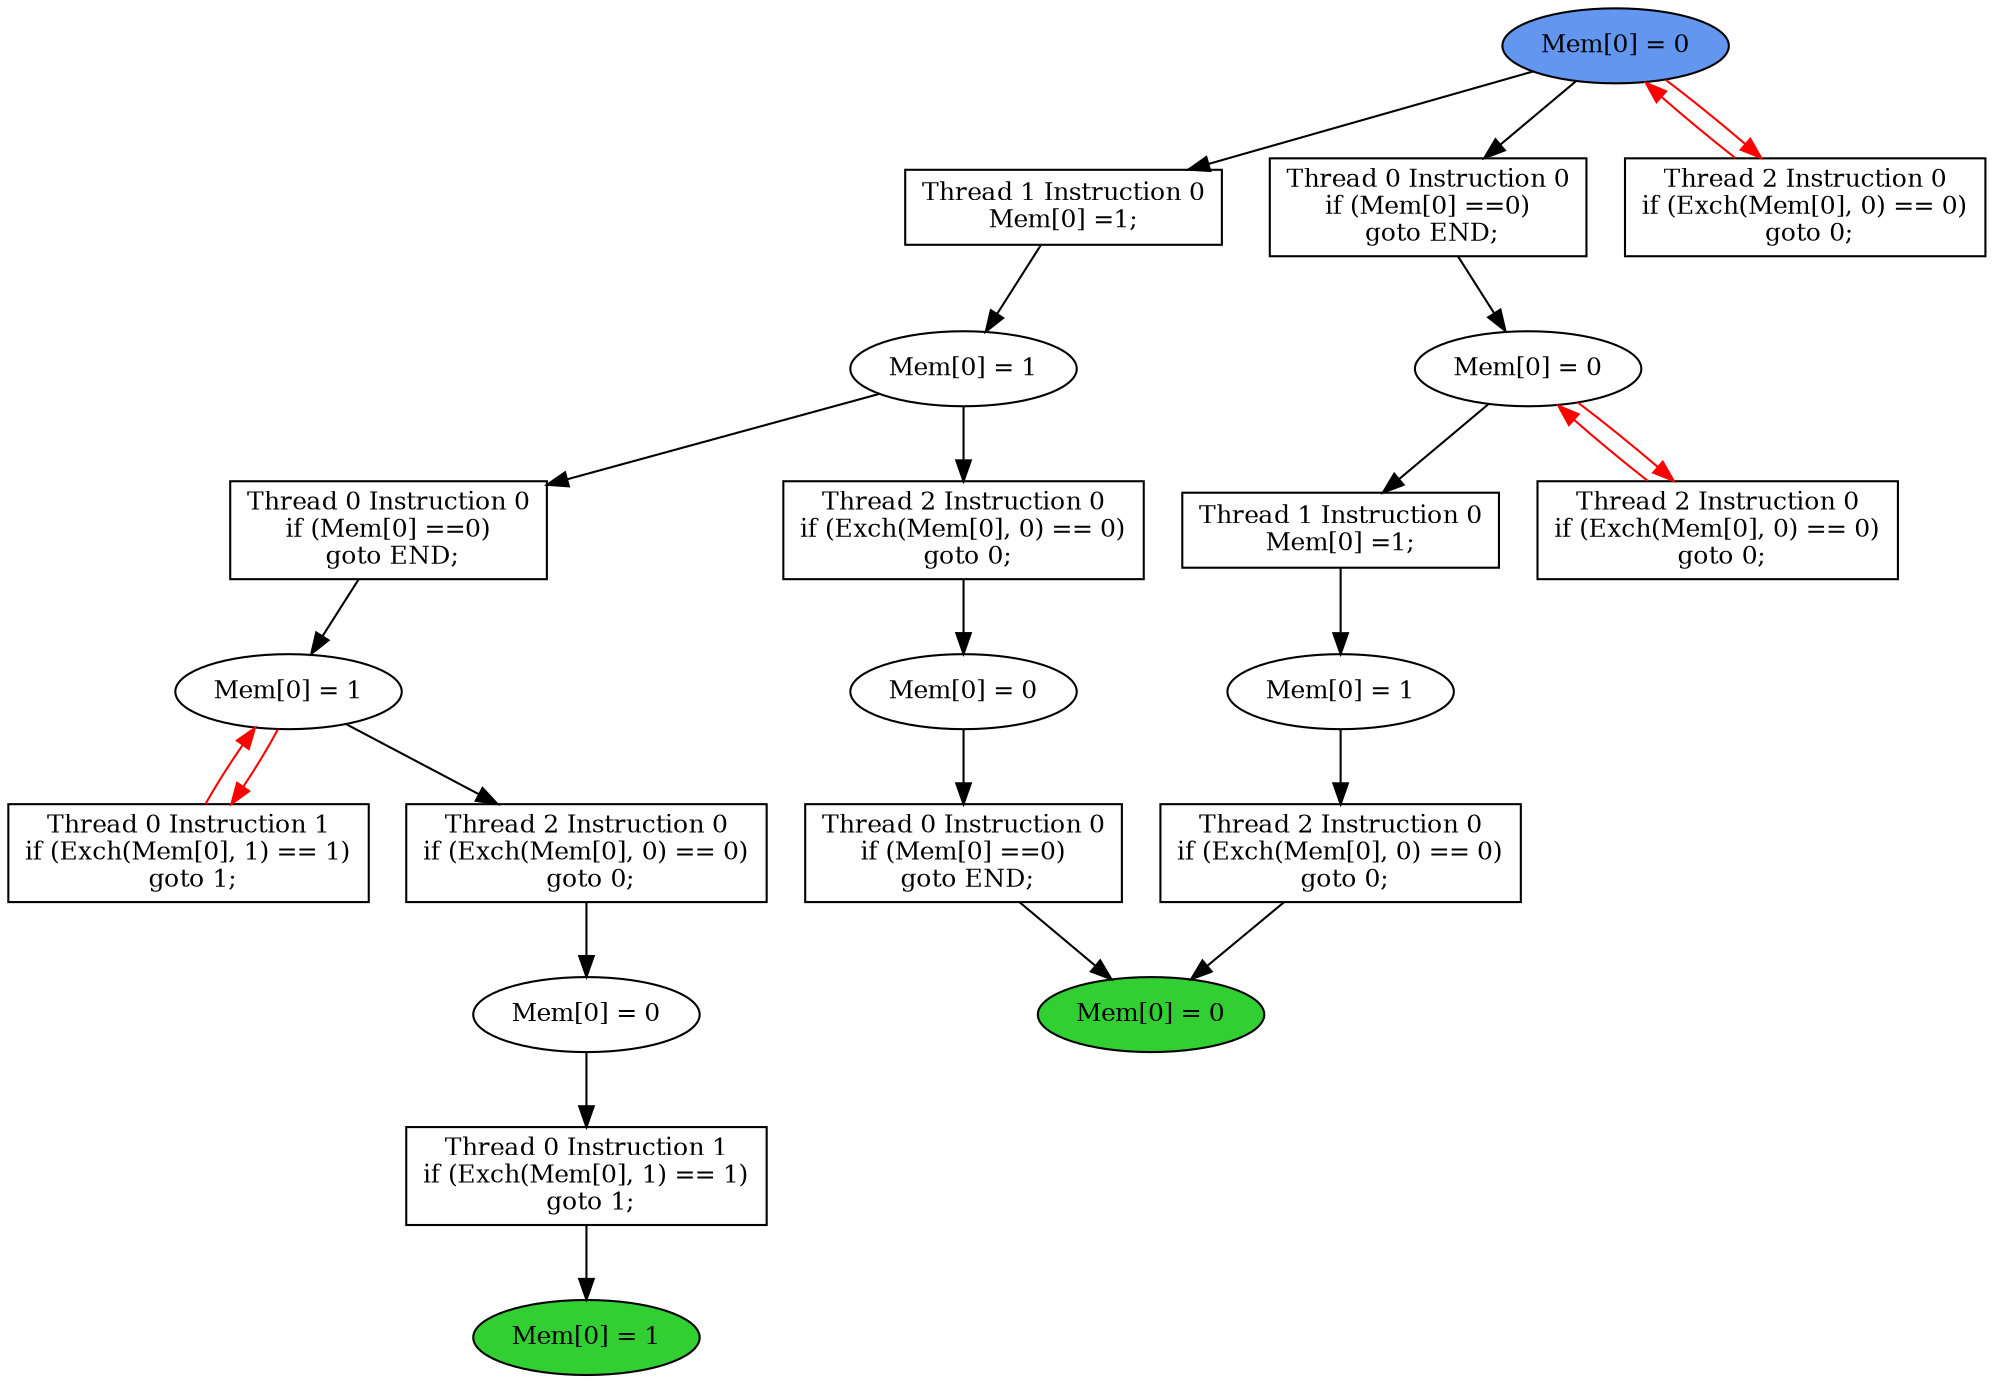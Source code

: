 digraph "graph" {
graph [fontsize=12]
node [fontsize=12]
edge [fontsize=12]
rankdir=TB;
"N19" -> "N15" [uuid = "<A0, END1>", color = "#000000", fontcolor = "#ffffff", style = "solid", label = "", dir = "forward", weight = "1"]
"N31" -> "N28" [uuid = "<A1, S5>", color = "#000000", fontcolor = "#ffffff", style = "solid", label = "", dir = "forward", weight = "1"]
"N21" -> "N20" [uuid = "<A2, S0>", color = "#000000", fontcolor = "#ffffff", style = "solid", label = "", dir = "forward", weight = "1"]
"N34" -> "N25" [uuid = "<A3, START>", color = "#ff0000", fontcolor = "#ffffff", style = "solid", label = "", dir = "back", weight = "1"]
"N30" -> "N29" [uuid = "<A4, S4>", color = "#000000", fontcolor = "#ffffff", style = "solid", label = "", dir = "forward", weight = "1"]
"N18" -> "N17" [uuid = "<A5, S3>", color = "#000000", fontcolor = "#ffffff", style = "solid", label = "", dir = "forward", weight = "1"]
"N33" -> "N32" [uuid = "<A6, S2>", color = "#000000", fontcolor = "#ffffff", style = "solid", label = "", dir = "forward", weight = "1"]
"N12" -> "N11" [uuid = "<A7, END0>", color = "#000000", fontcolor = "#ffffff", style = "solid", label = "", dir = "forward", weight = "1"]
"N28" -> "N27" [uuid = "<A8, S5>", color = "#ff0000", fontcolor = "#ffffff", style = "solid", label = "", dir = "back", weight = "1"]
"N16" -> "N15" [uuid = "<A9, END1>", color = "#000000", fontcolor = "#ffffff", style = "solid", label = "", dir = "forward", weight = "1"]
"N29" -> "N26" [uuid = "<A10, S4>", color = "#ff0000", fontcolor = "#ffffff", style = "solid", label = "", dir = "back", weight = "1"]
"N14" -> "N13" [uuid = "<A11, S1>", color = "#000000", fontcolor = "#ffffff", style = "solid", label = "", dir = "forward", weight = "1"]
"N20" -> "N19" [uuid = "<A0, S0>", color = "#000000", fontcolor = "#ffffff", style = "solid", label = "", dir = "forward", weight = "1"]
"N32" -> "N31" [uuid = "<A1, S2>", color = "#000000", fontcolor = "#ffffff", style = "solid", label = "", dir = "forward", weight = "1"]
"N32" -> "N21" [uuid = "<A2, S2>", color = "#000000", fontcolor = "#ffffff", style = "solid", label = "", dir = "forward", weight = "1"]
"N34" -> "N25" [uuid = "<A3, START>", color = "#ff0000", fontcolor = "#ffffff", style = "solid", label = "", dir = "forward", weight = "1"]
"N34" -> "N30" [uuid = "<A4, START>", color = "#000000", fontcolor = "#ffffff", style = "solid", label = "", dir = "forward", weight = "1"]
"N29" -> "N18" [uuid = "<A5, S4>", color = "#000000", fontcolor = "#ffffff", style = "solid", label = "", dir = "forward", weight = "1"]
"N34" -> "N33" [uuid = "<A6, START>", color = "#000000", fontcolor = "#ffffff", style = "solid", label = "", dir = "forward", weight = "1"]
"N13" -> "N12" [uuid = "<A7, S1>", color = "#000000", fontcolor = "#ffffff", style = "solid", label = "", dir = "forward", weight = "1"]
"N28" -> "N27" [uuid = "<A8, S5>", color = "#ff0000", fontcolor = "#ffffff", style = "solid", label = "", dir = "forward", weight = "1"]
"N17" -> "N16" [uuid = "<A9, S3>", color = "#000000", fontcolor = "#ffffff", style = "solid", label = "", dir = "forward", weight = "1"]
"N29" -> "N26" [uuid = "<A10, S4>", color = "#ff0000", fontcolor = "#ffffff", style = "solid", label = "", dir = "forward", weight = "1"]
"N28" -> "N14" [uuid = "<A11, S5>", color = "#000000", fontcolor = "#ffffff", style = "solid", label = "", dir = "forward", weight = "1"]
"N11" [uuid="END0", label="Mem[0] = 1", fillcolor = "#31cf31", fontcolor = "#000000", shape = "ellipse", style = "filled, solid"]
"N12" [uuid="A7", label="Thread 0 Instruction 1
if (Exch(Mem[0], 1) == 1)
 goto 1;", fillcolor = "#ffffff", fontcolor = "#000000", shape = "box", style = "filled, solid"]
"N13" [uuid="S1", label="Mem[0] = 0", fillcolor = "#ffffff", fontcolor = "#000000", shape = "ellipse", style = "filled, solid"]
"N14" [uuid="A11", label="Thread 2 Instruction 0
if (Exch(Mem[0], 0) == 0)
 goto 0;", fillcolor = "#ffffff", fontcolor = "#000000", shape = "box", style = "filled, solid"]
"N15" [uuid="END1", label="Mem[0] = 0", fillcolor = "#31cf31", fontcolor = "#000000", shape = "ellipse", style = "filled, solid"]
"N16" [uuid="A9", label="Thread 2 Instruction 0
if (Exch(Mem[0], 0) == 0)
 goto 0;", fillcolor = "#ffffff", fontcolor = "#000000", shape = "box", style = "filled, solid"]
"N17" [uuid="S3", label="Mem[0] = 1", fillcolor = "#ffffff", fontcolor = "#000000", shape = "ellipse", style = "filled, solid"]
"N18" [uuid="A5", label="Thread 1 Instruction 0
Mem[0] =1;", fillcolor = "#ffffff", fontcolor = "#000000", shape = "box", style = "filled, solid"]
"N19" [uuid="A0", label="Thread 0 Instruction 0
if (Mem[0] ==0)
 goto END;", fillcolor = "#ffffff", fontcolor = "#000000", shape = "box", style = "filled, solid"]
"N20" [uuid="S0", label="Mem[0] = 0", fillcolor = "#ffffff", fontcolor = "#000000", shape = "ellipse", style = "filled, solid"]
"N21" [uuid="A2", label="Thread 2 Instruction 0
if (Exch(Mem[0], 0) == 0)
 goto 0;", fillcolor = "#ffffff", fontcolor = "#000000", shape = "box", style = "filled, solid"]
"N25" [uuid="A3", label="Thread 2 Instruction 0
if (Exch(Mem[0], 0) == 0)
 goto 0;", fillcolor = "#ffffff", fontcolor = "#000000", shape = "box", style = "filled, solid"]
"N26" [uuid="A10", label="Thread 2 Instruction 0
if (Exch(Mem[0], 0) == 0)
 goto 0;", fillcolor = "#ffffff", fontcolor = "#000000", shape = "box", style = "filled, solid"]
"N27" [uuid="A8", label="Thread 0 Instruction 1
if (Exch(Mem[0], 1) == 1)
 goto 1;", fillcolor = "#ffffff", fontcolor = "#000000", shape = "box", style = "filled, solid"]
"N28" [uuid="S5", label="Mem[0] = 1", fillcolor = "#ffffff", fontcolor = "#000000", shape = "ellipse", style = "filled, solid"]
"N29" [uuid="S4", label="Mem[0] = 0", fillcolor = "#ffffff", fontcolor = "#000000", shape = "ellipse", style = "filled, solid"]
"N30" [uuid="A4", label="Thread 0 Instruction 0
if (Mem[0] ==0)
 goto END;", fillcolor = "#ffffff", fontcolor = "#000000", shape = "box", style = "filled, solid"]
"N31" [uuid="A1", label="Thread 0 Instruction 0
if (Mem[0] ==0)
 goto END;", fillcolor = "#ffffff", fontcolor = "#000000", shape = "box", style = "filled, solid"]
"N32" [uuid="S2", label="Mem[0] = 1", fillcolor = "#ffffff", fontcolor = "#000000", shape = "ellipse", style = "filled, solid"]
"N33" [uuid="A6", label="Thread 1 Instruction 0
Mem[0] =1;", fillcolor = "#ffffff", fontcolor = "#000000", shape = "box", style = "filled, solid"]
"N34" [uuid="START", label="Mem[0] = 0", fillcolor = "#6396ef", fontcolor = "#000000", shape = "ellipse", style = "filled, solid"]
}